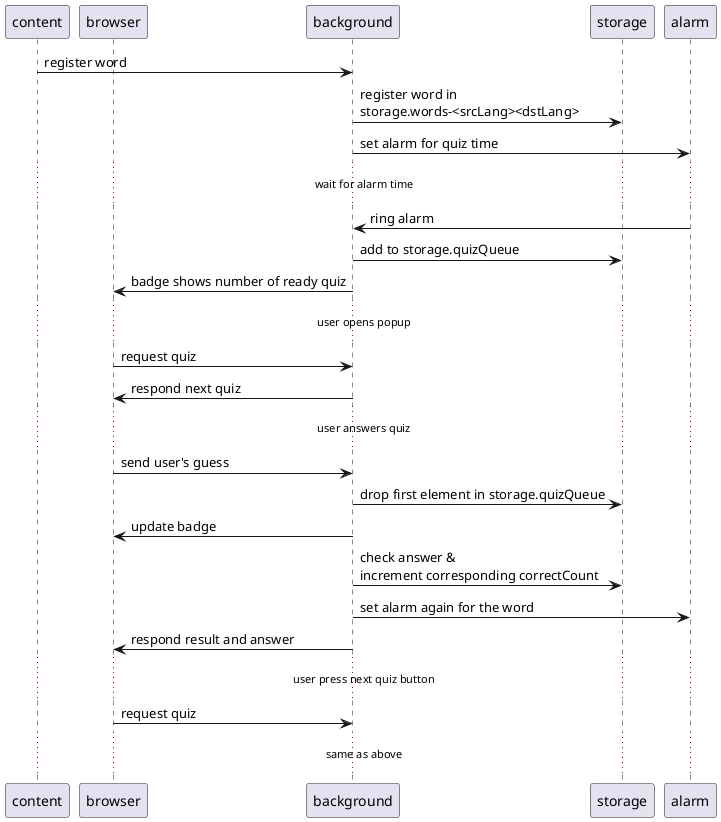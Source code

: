 @startuml
participant content
participant browser
participant background
participant storage
participant alarm

content->background: register word
background->storage: register word in \nstorage.words-<srcLang><dstLang>
background->alarm: set alarm for quiz time
...wait for alarm time...
alarm-> background: ring alarm
background->storage: add to storage.quizQueue
background->browser: badge shows number of ready quiz
...user opens popup...
browser->background: request quiz
background->browser: respond next quiz
...user answers quiz...
browser->background: send user's guess
background->storage: drop first element in storage.quizQueue
background->browser: update badge
background->storage: check answer &\nincrement corresponding correctCount
background->alarm: set alarm again for the word
background->browser: respond result and answer
...user press next quiz button...
browser->background: request quiz
...same as above...
@enduml
